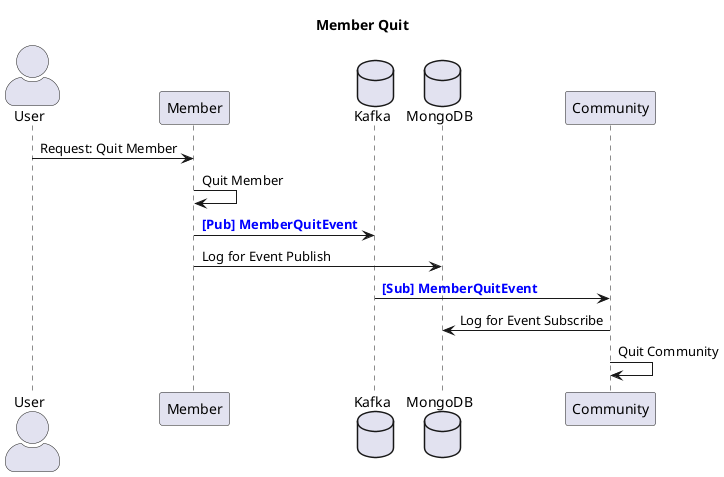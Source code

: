 @startuml
title "Member Quit"
skinparam actorStyle awesome

actor User as "User"
participant Member 
database Kafka
database MongoDB
participant Community

User -> Member: Request: Quit Member
Member -> Member: Quit Member
Member -> Kafka: <font color=blue><b>[Pub] MemberQuitEvent
Member -> MongoDB: Log for Event Publish
Kafka -> Community: <font color=blue><b>[Sub] MemberQuitEvent
Community -> MongoDB: Log for Event Subscribe
Community -> Community: Quit Community

@enduml
